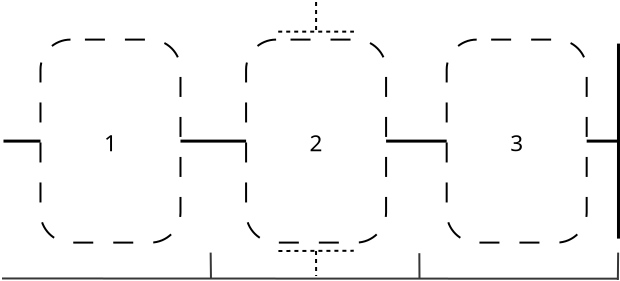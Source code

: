 <?xml version="1.0" encoding="UTF-8"?>
<dia:diagram xmlns:dia="http://www.lysator.liu.se/~alla/dia/">
  <dia:layer name="Background" visible="true" active="true">
    <dia:object type="Standard - Line" version="0" id="O0">
      <dia:attribute name="obj_pos">
        <dia:point val="4.2,11.955"/>
      </dia:attribute>
      <dia:attribute name="obj_bb">
        <dia:rectangle val="4.125,11.88;35.025,12.03"/>
      </dia:attribute>
      <dia:attribute name="conn_endpoints">
        <dia:point val="4.2,11.955"/>
        <dia:point val="34.95,11.955"/>
      </dia:attribute>
      <dia:attribute name="numcp">
        <dia:int val="1"/>
      </dia:attribute>
      <dia:attribute name="line_width">
        <dia:real val="0.15"/>
      </dia:attribute>
    </dia:object>
    <dia:object type="Standard - Line" version="0" id="O1">
      <dia:attribute name="obj_pos">
        <dia:point val="34.95,7.08"/>
      </dia:attribute>
      <dia:attribute name="obj_bb">
        <dia:rectangle val="34.875,7.005;35.025,16.905"/>
      </dia:attribute>
      <dia:attribute name="conn_endpoints">
        <dia:point val="34.95,7.08"/>
        <dia:point val="34.95,16.83"/>
      </dia:attribute>
      <dia:attribute name="numcp">
        <dia:int val="1"/>
      </dia:attribute>
      <dia:attribute name="line_width">
        <dia:real val="0.15"/>
      </dia:attribute>
    </dia:object>
    <dia:object type="Standard - PolyLine" version="0" id="O2">
      <dia:attribute name="obj_pos">
        <dia:point val="34.933,17.53"/>
      </dia:attribute>
      <dia:attribute name="obj_bb">
        <dia:rectangle val="34.869,17.48;34.984,18.947"/>
      </dia:attribute>
      <dia:attribute name="poly_points">
        <dia:point val="34.933,17.53"/>
        <dia:point val="34.919,18.896"/>
      </dia:attribute>
      <dia:attribute name="line_color">
        <dia:color val="#373737"/>
      </dia:attribute>
      <dia:attribute name="line_width">
        <dia:real val="0.1"/>
      </dia:attribute>
    </dia:object>
    <dia:object type="Standard - PolyLine" version="0" id="O3">
      <dia:attribute name="obj_pos">
        <dia:point val="34.95,18.835"/>
      </dia:attribute>
      <dia:attribute name="obj_bb">
        <dia:rectangle val="4.076,18.773;35,18.885"/>
      </dia:attribute>
      <dia:attribute name="poly_points">
        <dia:point val="34.95,18.835"/>
        <dia:point val="4.126,18.823"/>
      </dia:attribute>
      <dia:attribute name="line_color">
        <dia:color val="#373737"/>
      </dia:attribute>
      <dia:attribute name="line_width">
        <dia:real val="0.1"/>
      </dia:attribute>
    </dia:object>
    <dia:object type="Standard - PolyLine" version="0" id="O4">
      <dia:attribute name="obj_pos">
        <dia:point val="24.993,17.561"/>
      </dia:attribute>
      <dia:attribute name="obj_bb">
        <dia:rectangle val="24.942,17.511;25.05,18.866"/>
      </dia:attribute>
      <dia:attribute name="poly_points">
        <dia:point val="24.993,17.561"/>
        <dia:point val="25,18.815"/>
      </dia:attribute>
      <dia:attribute name="line_color">
        <dia:color val="#373737"/>
      </dia:attribute>
      <dia:attribute name="line_width">
        <dia:real val="0.1"/>
      </dia:attribute>
    </dia:object>
    <dia:object type="Standard - PolyLine" version="0" id="O5">
      <dia:attribute name="obj_pos">
        <dia:point val="14.559,17.53"/>
      </dia:attribute>
      <dia:attribute name="obj_bb">
        <dia:rectangle val="14.509,17.48;14.625,18.876"/>
      </dia:attribute>
      <dia:attribute name="poly_points">
        <dia:point val="14.559,17.53"/>
        <dia:point val="14.574,18.826"/>
      </dia:attribute>
      <dia:attribute name="line_color">
        <dia:color val="#373737"/>
      </dia:attribute>
      <dia:attribute name="line_width">
        <dia:real val="0.1"/>
      </dia:attribute>
    </dia:object>
    <dia:object type="Flowchart - Box" version="0" id="O6">
      <dia:attribute name="obj_pos">
        <dia:point val="6.05,6.88"/>
      </dia:attribute>
      <dia:attribute name="obj_bb">
        <dia:rectangle val="6,6.83;13.1,17.08"/>
      </dia:attribute>
      <dia:attribute name="elem_corner">
        <dia:point val="6.05,6.88"/>
      </dia:attribute>
      <dia:attribute name="elem_width">
        <dia:real val="7.0"/>
      </dia:attribute>
      <dia:attribute name="elem_height">
        <dia:real val="10.15"/>
      </dia:attribute>
      <dia:attribute name="border_width">
        <dia:real val="0.1"/>
      </dia:attribute>
      <dia:attribute name="show_background">
        <dia:boolean val="true"/>
      </dia:attribute>
      <dia:attribute name="line_style">
        <dia:enum val="1"/>
      </dia:attribute>
      <dia:attribute name="corner_radius">
        <dia:real val="1.5"/>
      </dia:attribute>
      <dia:attribute name="padding">
        <dia:real val="0.5"/>
      </dia:attribute>
      <dia:attribute name="text">
        <dia:composite type="text">
          <dia:attribute name="string">
            <dia:string>#1#</dia:string>
          </dia:attribute>
          <dia:attribute name="font">
            <dia:font family="sans" style="0" name="Helvetica"/>
          </dia:attribute>
          <dia:attribute name="height">
            <dia:real val="1.411"/>
          </dia:attribute>
          <dia:attribute name="pos">
            <dia:point val="9.55,12.299"/>
          </dia:attribute>
          <dia:attribute name="color">
            <dia:color val="#000000"/>
          </dia:attribute>
          <dia:attribute name="alignment">
            <dia:enum val="1"/>
          </dia:attribute>
        </dia:composite>
      </dia:attribute>
    </dia:object>
    <dia:object type="Flowchart - Box" version="0" id="O7">
      <dia:attribute name="obj_pos">
        <dia:point val="16.33,6.88"/>
      </dia:attribute>
      <dia:attribute name="obj_bb">
        <dia:rectangle val="16.28,6.83;23.38,17.08"/>
      </dia:attribute>
      <dia:attribute name="elem_corner">
        <dia:point val="16.33,6.88"/>
      </dia:attribute>
      <dia:attribute name="elem_width">
        <dia:real val="7.0"/>
      </dia:attribute>
      <dia:attribute name="elem_height">
        <dia:real val="10.15"/>
      </dia:attribute>
      <dia:attribute name="border_width">
        <dia:real val="0.1"/>
      </dia:attribute>
      <dia:attribute name="show_background">
        <dia:boolean val="true"/>
      </dia:attribute>
      <dia:attribute name="line_style">
        <dia:enum val="1"/>
      </dia:attribute>
      <dia:attribute name="corner_radius">
        <dia:real val="1.5"/>
      </dia:attribute>
      <dia:attribute name="padding">
        <dia:real val="0.5"/>
      </dia:attribute>
      <dia:attribute name="text">
        <dia:composite type="text">
          <dia:attribute name="string">
            <dia:string>#2#</dia:string>
          </dia:attribute>
          <dia:attribute name="font">
            <dia:font family="sans" style="0" name="Helvetica"/>
          </dia:attribute>
          <dia:attribute name="height">
            <dia:real val="1.411"/>
          </dia:attribute>
          <dia:attribute name="pos">
            <dia:point val="19.83,12.299"/>
          </dia:attribute>
          <dia:attribute name="color">
            <dia:color val="#000000"/>
          </dia:attribute>
          <dia:attribute name="alignment">
            <dia:enum val="1"/>
          </dia:attribute>
        </dia:composite>
      </dia:attribute>
    </dia:object>
    <dia:object type="Flowchart - Box" version="0" id="O8">
      <dia:attribute name="obj_pos">
        <dia:point val="26.36,6.88"/>
      </dia:attribute>
      <dia:attribute name="obj_bb">
        <dia:rectangle val="26.31,6.83;33.41,17.08"/>
      </dia:attribute>
      <dia:attribute name="elem_corner">
        <dia:point val="26.36,6.88"/>
      </dia:attribute>
      <dia:attribute name="elem_width">
        <dia:real val="7.0"/>
      </dia:attribute>
      <dia:attribute name="elem_height">
        <dia:real val="10.15"/>
      </dia:attribute>
      <dia:attribute name="border_width">
        <dia:real val="0.1"/>
      </dia:attribute>
      <dia:attribute name="show_background">
        <dia:boolean val="true"/>
      </dia:attribute>
      <dia:attribute name="line_style">
        <dia:enum val="1"/>
      </dia:attribute>
      <dia:attribute name="corner_radius">
        <dia:real val="1.5"/>
      </dia:attribute>
      <dia:attribute name="padding">
        <dia:real val="0.5"/>
      </dia:attribute>
      <dia:attribute name="text">
        <dia:composite type="text">
          <dia:attribute name="string">
            <dia:string>#3#</dia:string>
          </dia:attribute>
          <dia:attribute name="font">
            <dia:font family="sans" style="0" name="Helvetica"/>
          </dia:attribute>
          <dia:attribute name="height">
            <dia:real val="1.411"/>
          </dia:attribute>
          <dia:attribute name="pos">
            <dia:point val="29.86,12.299"/>
          </dia:attribute>
          <dia:attribute name="color">
            <dia:color val="#000000"/>
          </dia:attribute>
          <dia:attribute name="alignment">
            <dia:enum val="1"/>
          </dia:attribute>
        </dia:composite>
      </dia:attribute>
    </dia:object>
    <dia:group>
      <dia:object type="Standard - PolyLine" version="0" id="O9">
        <dia:attribute name="obj_pos">
          <dia:point val="17.937,6.482"/>
        </dia:attribute>
        <dia:attribute name="obj_bb">
          <dia:rectangle val="17.887,6.432;21.773,6.532"/>
        </dia:attribute>
        <dia:attribute name="poly_points">
          <dia:point val="17.937,6.482"/>
          <dia:point val="21.723,6.482"/>
        </dia:attribute>
        <dia:attribute name="line_width">
          <dia:real val="0.1"/>
        </dia:attribute>
        <dia:attribute name="line_style">
          <dia:enum val="1"/>
        </dia:attribute>
        <dia:attribute name="dashlength">
          <dia:real val="0.2"/>
        </dia:attribute>
      </dia:object>
      <dia:object type="Standard - PolyLine" version="0" id="O10">
        <dia:attribute name="obj_pos">
          <dia:point val="19.83,6.4"/>
        </dia:attribute>
        <dia:attribute name="obj_bb">
          <dia:rectangle val="19.78,4.95;19.88,6.45"/>
        </dia:attribute>
        <dia:attribute name="poly_points">
          <dia:point val="19.83,6.4"/>
          <dia:point val="19.83,5"/>
        </dia:attribute>
        <dia:attribute name="line_width">
          <dia:real val="0.1"/>
        </dia:attribute>
        <dia:attribute name="line_style">
          <dia:enum val="1"/>
        </dia:attribute>
        <dia:attribute name="dashlength">
          <dia:real val="0.2"/>
        </dia:attribute>
      </dia:object>
    </dia:group>
    <dia:group>
      <dia:object type="Standard - PolyLine" version="0" id="O11">
        <dia:attribute name="obj_pos">
          <dia:point val="17.946,17.45"/>
        </dia:attribute>
        <dia:attribute name="obj_bb">
          <dia:rectangle val="17.895,17.388;21.765,17.5"/>
        </dia:attribute>
        <dia:attribute name="poly_points">
          <dia:point val="17.946,17.45"/>
          <dia:point val="21.714,17.438"/>
        </dia:attribute>
        <dia:attribute name="line_width">
          <dia:real val="0.1"/>
        </dia:attribute>
        <dia:attribute name="line_style">
          <dia:enum val="1"/>
        </dia:attribute>
        <dia:attribute name="dashlength">
          <dia:real val="0.2"/>
        </dia:attribute>
      </dia:object>
      <dia:object type="Standard - PolyLine" version="0" id="O12">
        <dia:attribute name="obj_pos">
          <dia:point val="19.827,17.45"/>
        </dia:attribute>
        <dia:attribute name="obj_bb">
          <dia:rectangle val="19.776,17.4;19.884,18.75"/>
        </dia:attribute>
        <dia:attribute name="poly_points">
          <dia:point val="19.827,17.45"/>
          <dia:point val="19.833,18.7"/>
        </dia:attribute>
        <dia:attribute name="line_width">
          <dia:real val="0.1"/>
        </dia:attribute>
        <dia:attribute name="line_style">
          <dia:enum val="1"/>
        </dia:attribute>
        <dia:attribute name="dashlength">
          <dia:real val="0.2"/>
        </dia:attribute>
      </dia:object>
    </dia:group>
  </dia:layer>
</dia:diagram>
